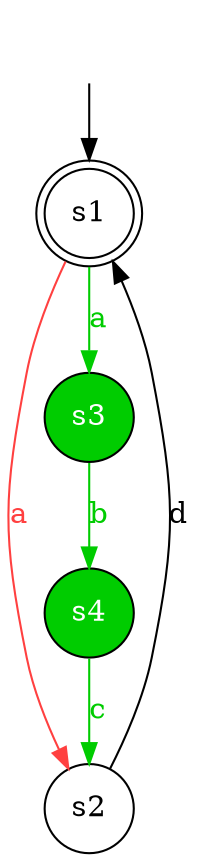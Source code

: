 digraph diffautomaton {
	1 [label=<s1> shape="doublecircle"];
	2 [label=<s2> shape="circle"];
	3 [label=<s3> shape="circle" fillcolor="#00cc00" fontcolor="#ffffff" style="filled"];
	4 [label=<s4> shape="circle" fillcolor="#00cc00" fontcolor="#ffffff" style="filled"];
	__init1 [label=<> shape="none"];
	__init1 -> 1;
	1 -> 2 [label=<<font color="#ff4040">a</font>> color="#ff4040" id="1-0-2"];
	1 -> 3 [label=<<font color="#00cc00">a</font>> color="#00cc00" id="1-1-3"];
	2 -> 1 [label=<<font color="#000000">d</font>> id="2-0-1"];
	3 -> 4 [label=<<font color="#00cc00">b</font>> color="#00cc00" id="3-0-4"];
	4 -> 2 [label=<<font color="#00cc00">c</font>> color="#00cc00" id="4-0-2"];
}

